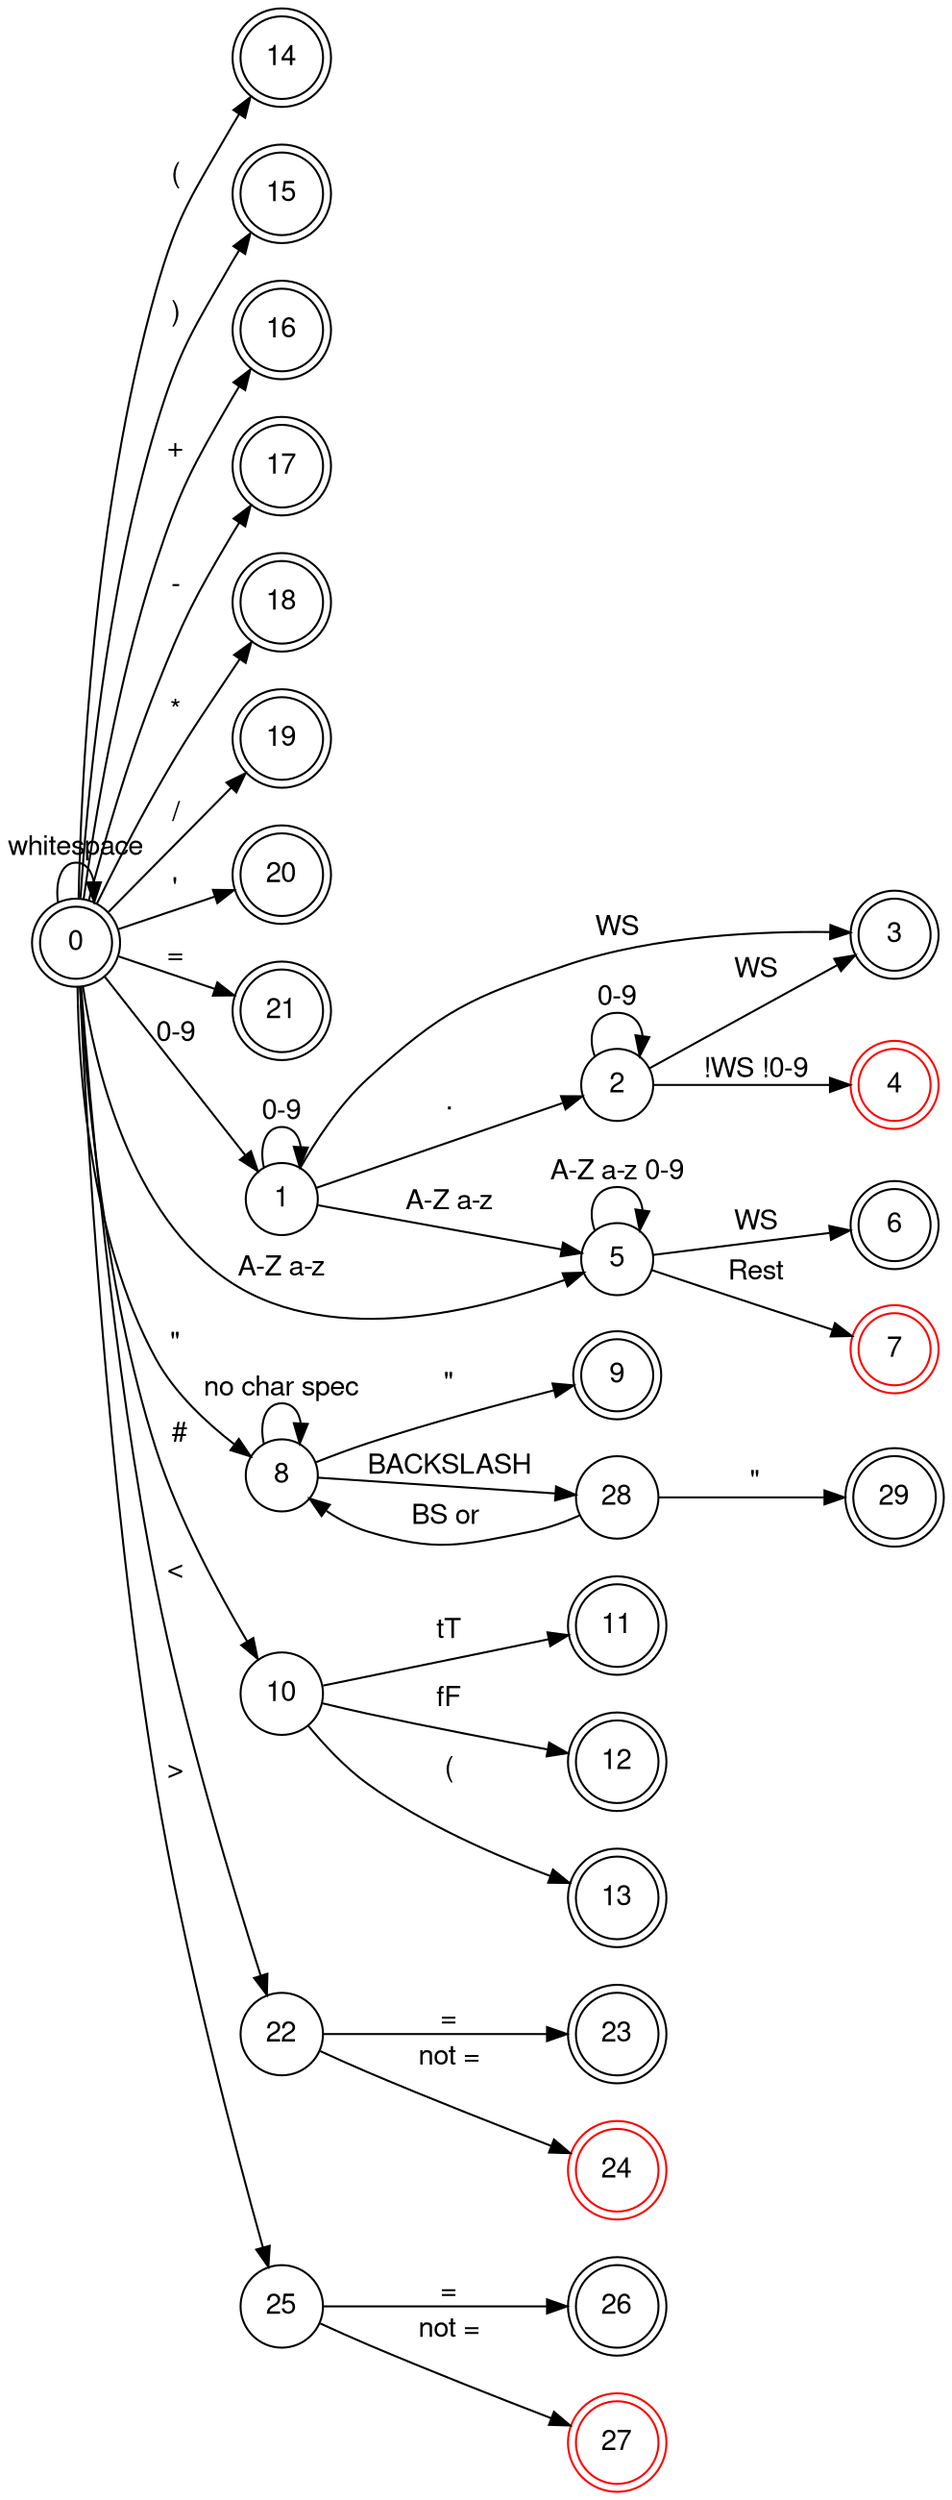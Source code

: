digraph finite_state_machine {
    fontname = "Helvetica,Arial,sans-serif"
    node [fontname = "Helvetica,Arial,sans-serif"]
    edge [fontname = "Helvetica,Arial,sans-serif"]
    rankdir = LR;

    node [shape = doublecircle]; 0 3 6 9 11 12 13 14 15 16 17 18 19 20 21 23 26 29;
    node [shape = circle]; 1 2 5 8 10 13 22 25 28;
    node [shape = doublecircle, color = red]; 4 7 24 27;

    0 -> 0 [label = "whitespace"]
    0 -> 1 [label = "0-9"]
    0 -> 5 [label = "A-Z a-z"]
    0 -> 8 [label = "\"" ]
    0 -> 10 [label = " #"]
    0 -> 14 [label = "("]
    0 -> 15 [label = ")"]
    0 -> 16 [label = "+"]
    0 -> 17 [label = "-"]
    0 -> 18 [label = "*"]
    0 -> 19 [label = "/"]
    0 -> 20 [label = "'"]
    0 -> 21 [label = "="]
    0 -> 22 [label = "<"]
    0 -> 25 [label = ">"]
    1 -> 1 [label = "0-9"]
    1 -> 2 [label = "."]
    1 -> 3 [label = "WS"]
    1 -> 5 [label = "A-Z a-z"]
    2 -> 2 [label = "0-9"]
    2 -> 3 [label = "WS"]
    2 -> 4 [label = "!WS !0-9"]
    5 -> 5 [label = "A-Z a-z 0-9"]
    5 -> 6 [label = "WS"]
    5 -> 7 [label = "Rest"]
    8 -> 8 [label = "no char spec"]
    8 -> 9 [label = "\"" ]
    8 -> 28 [label = "BACKSLASH" ]
    10 -> 11 [label = "tT"]
    10 -> 12 [label = "fF"]
    10 -> 13 [label = "("]
    22 -> 23 [label = "="]
    22 -> 24 [label = "not ="]
    25 -> 26 [label = "="]
    25 -> 27 [label = "not ="]
    28 -> 8 [label = "BS or "]
    28 -> 29 [label = "\""]
}
